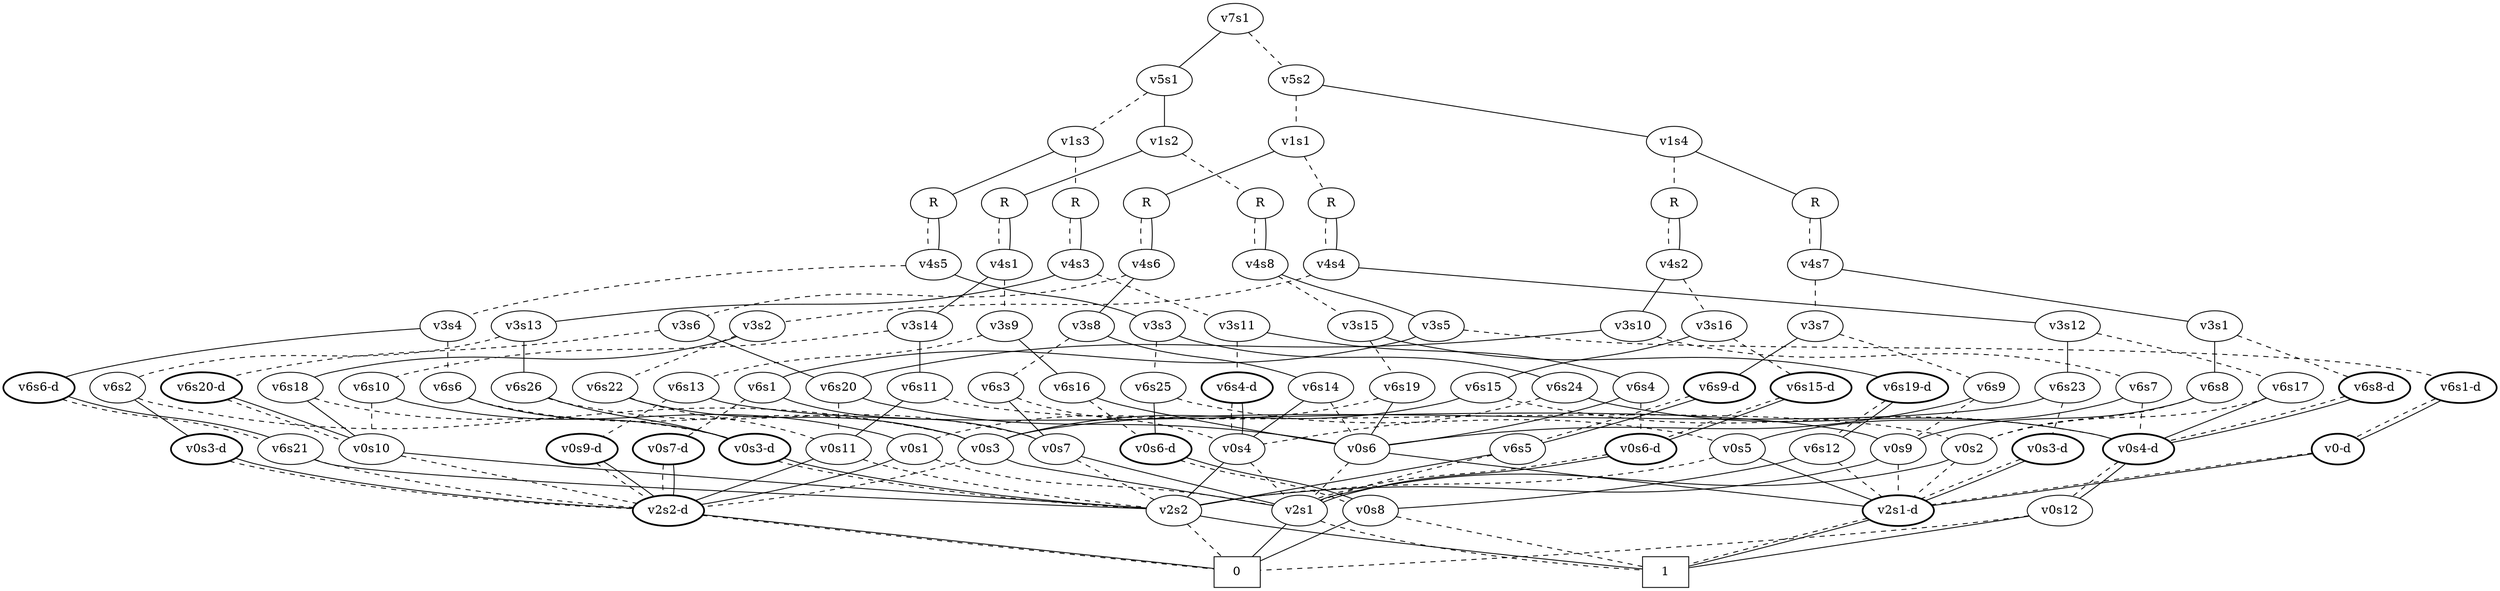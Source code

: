 graph BDD_Tree {
	 node1 [label="v7s1"];
	 node2 [label="v5s1"];
	 node1 -- node2 [style=solid];
	 node513 [label="v5s2"];
	 node1 -- node513 [style=dashed];
	 node3 [label="v1s2"];
	 node2 -- node3 [style=solid];
	 node258 [label="v1s3"];
	 node2 -- node258 [style=dashed];
	 node4 [label="R"];
	 node3 -- node4 [style=solid];
	 node131 [label="R"];
	 node3 -- node131 [style=dashed];
	 node68 [label="v4s1"];
	 node4 -- node68 [style=dashed];
	 node4 -- node68 [style=solid];
	 node69 [label="v3s14"];
	 node68 -- node69 [style=solid];
	 node100 [label="v3s9"];
	 node68 -- node100 [style=dashed];
	 node70 [label="v6s11"];
	 node69 -- node70 [style=solid];
	 node85 [label="v6s10"];
	 node69 -- node85 [style=dashed];
	 node1017 [label="v0s11"];
	 node70 -- node1017 [style=solid];
	 node986 [label="v0s2"];
	 node70 -- node986 [style=dashed];
	 node1018 [label="v2s2-d",style=bold];
	 node1017 -- node1018 [style=solid];
	 node1021 [label="v2s2"];
	 node1017 -- node1021 [style=dashed];
	 node1023 [label="0",shape=box];
	 node1018 -- node1023 [style=dashed];
	 node1018 -- node1023 [style=solid];
	 node1022 [label="1",shape=box];
	 node1021 -- node1022 [style=solid];
	 node1023 [label="0",shape=box];
	 node1021 -- node1023 [style=dashed];
	 node1011 [label="v2s1"];
	 node986 -- node1011 [style=solid];
	 node990 [label="v2s1-d",style=bold];
	 node986 -- node990 [style=dashed];
	 node1023 [label="0",shape=box];
	 node1011 -- node1023 [style=solid];
	 node1022 [label="1",shape=box];
	 node1011 -- node1022 [style=dashed];
	 node1022 [label="1",shape=box];
	 node990 -- node1022 [style=dashed];
	 node990 -- node1022 [style=solid];
	 node251 [label="v0s1"];
	 node85 -- node251 [style=solid];
	 node995 [label="v0s10"];
	 node85 -- node995 [style=dashed];
	 node1018 [label="v2s2-d",style=bold];
	 node251 -- node1018 [style=solid];
	 node1011 [label="v2s1"];
	 node251 -- node1011 [style=dashed];
	 node1021 [label="v2s2"];
	 node995 -- node1021 [style=solid];
	 node1018 [label="v2s2-d",style=bold];
	 node995 -- node1018 [style=dashed];
	 node101 [label="v6s16"];
	 node100 -- node101 [style=solid];
	 node116 [label="v6s13"];
	 node100 -- node116 [style=dashed];
	 node868 [label="v0s6"];
	 node101 -- node868 [style=solid];
	 node341 [label="v0s6-d",style=bold];
	 node101 -- node341 [style=dashed];
	 node990 [label="v2s1-d",style=bold];
	 node868 -- node990 [style=solid];
	 node1011 [label="v2s1"];
	 node868 -- node1011 [style=dashed];
	 node345 [label="v0s8"];
	 node341 -- node345 [style=dashed];
	 node341 -- node345 [style=solid];
	 node1023 [label="0",shape=box];
	 node345 -- node1023 [style=solid];
	 node1022 [label="1",shape=box];
	 node345 -- node1022 [style=dashed];
	 node635 [label="v0s9"];
	 node116 -- node635 [style=solid];
	 node124 [label="v0s9-d",style=bold];
	 node116 -- node124 [style=dashed];
	 node1021 [label="v2s2"];
	 node635 -- node1021 [style=solid];
	 node990 [label="v2s1-d",style=bold];
	 node635 -- node990 [style=dashed];
	 node1018 [label="v2s2-d",style=bold];
	 node124 -- node1018 [style=dashed];
	 node124 -- node1018 [style=solid];
	 node195 [label="v4s8"];
	 node131 -- node195 [style=dashed];
	 node131 -- node195 [style=solid];
	 node196 [label="v3s5"];
	 node195 -- node196 [style=solid];
	 node227 [label="v3s15"];
	 node195 -- node227 [style=dashed];
	 node197 [label="v6s1"];
	 node196 -- node197 [style=solid];
	 node212 [label="v6s1-d",style=bold];
	 node196 -- node212 [style=dashed];
	 node852 [label="v0s7"];
	 node197 -- node852 [style=solid];
	 node205 [label="v0s7-d",style=bold];
	 node197 -- node205 [style=dashed];
	 node1011 [label="v2s1"];
	 node852 -- node1011 [style=solid];
	 node1021 [label="v2s2"];
	 node852 -- node1021 [style=dashed];
	 node1018 [label="v2s2-d",style=bold];
	 node205 -- node1018 [style=dashed];
	 node205 -- node1018 [style=solid];
	 node220 [label="v0-d",style=bold];
	 node212 -- node220 [style=dashed];
	 node212 -- node220 [style=solid];
	 node990 [label="v2s1-d",style=bold];
	 node220 -- node990 [style=dashed];
	 node220 -- node990 [style=solid];
	 node228 [label="v6s19-d",style=bold];
	 node227 -- node228 [style=solid];
	 node243 [label="v6s19"];
	 node227 -- node243 [style=dashed];
	 node236 [label="v6s12"];
	 node228 -- node236 [style=dashed];
	 node228 -- node236 [style=solid];
	 node345 [label="v0s8"];
	 node236 -- node345 [style=solid];
	 node990 [label="v2s1-d",style=bold];
	 node236 -- node990 [style=dashed];
	 node868 [label="v0s6"];
	 node243 -- node868 [style=solid];
	 node251 [label="v0s1"];
	 node243 -- node251 [style=dashed];
	 node259 [label="R"];
	 node258 -- node259 [style=solid];
	 node386 [label="R"];
	 node258 -- node386 [style=dashed];
	 node323 [label="v4s5"];
	 node259 -- node323 [style=dashed];
	 node259 -- node323 [style=solid];
	 node324 [label="v3s3"];
	 node323 -- node324 [style=solid];
	 node355 [label="v3s4"];
	 node323 -- node355 [style=dashed];
	 node325 [label="v6s24"];
	 node324 -- node325 [style=solid];
	 node340 [label="v6s25"];
	 node324 -- node340 [style=dashed];
	 node979 [label="v0s4-d",style=bold];
	 node325 -- node979 [style=solid];
	 node859 [label="v0s4"];
	 node325 -- node859 [style=dashed];
	 node983 [label="v0s12"];
	 node979 -- node983 [style=dashed];
	 node979 -- node983 [style=solid];
	 node1022 [label="1",shape=box];
	 node983 -- node1022 [style=solid];
	 node1023 [label="0",shape=box];
	 node983 -- node1023 [style=dashed];
	 node1021 [label="v2s2"];
	 node859 -- node1021 [style=solid];
	 node1011 [label="v2s1"];
	 node859 -- node1011 [style=dashed];
	 node341 [label="v0s6-d",style=bold];
	 node340 -- node341 [style=solid];
	 node724 [label="v0s5"];
	 node340 -- node724 [style=dashed];
	 node990 [label="v2s1-d",style=bold];
	 node724 -- node990 [style=solid];
	 node1021 [label="v2s2"];
	 node724 -- node1021 [style=dashed];
	 node356 [label="v6s6-d",style=bold];
	 node355 -- node356 [style=solid];
	 node371 [label="v6s6"];
	 node355 -- node371 [style=dashed];
	 node364 [label="v6s21"];
	 node356 -- node364 [style=dashed];
	 node356 -- node364 [style=solid];
	 node1021 [label="v2s2"];
	 node364 -- node1021 [style=solid];
	 node1018 [label="v2s2-d",style=bold];
	 node364 -- node1018 [style=dashed];
	 node1002 [label="v0s3-d",style=bold];
	 node371 -- node1002 [style=solid];
	 node1010 [label="v0s3"];
	 node371 -- node1010 [style=dashed];
	 node1021 [label="v2s2"];
	 node1002 -- node1021 [style=dashed];
	 node1002 -- node1021 [style=solid];
	 node1011 [label="v2s1"];
	 node1010 -- node1011 [style=solid];
	 node1018 [label="v2s2-d",style=bold];
	 node1010 -- node1018 [style=dashed];
	 node450 [label="v4s3"];
	 node386 -- node450 [style=dashed];
	 node386 -- node450 [style=solid];
	 node451 [label="v3s13"];
	 node450 -- node451 [style=solid];
	 node482 [label="v3s11"];
	 node450 -- node482 [style=dashed];
	 node452 [label="v6s26"];
	 node451 -- node452 [style=solid];
	 node467 [label="v6s2"];
	 node451 -- node467 [style=dashed];
	 node1002 [label="v0s3-d",style=bold];
	 node452 -- node1002 [style=solid];
	 node852 [label="v0s7"];
	 node452 -- node852 [style=dashed];
	 node468 [label="v0s3-d",style=bold];
	 node467 -- node468 [style=solid];
	 node1010 [label="v0s3"];
	 node467 -- node1010 [style=dashed];
	 node1018 [label="v2s2-d",style=bold];
	 node468 -- node1018 [style=dashed];
	 node468 -- node1018 [style=solid];
	 node483 [label="v6s4"];
	 node482 -- node483 [style=solid];
	 node498 [label="v6s4-d",style=bold];
	 node482 -- node498 [style=dashed];
	 node868 [label="v0s6"];
	 node483 -- node868 [style=solid];
	 node762 [label="v0s6-d",style=bold];
	 node483 -- node762 [style=dashed];
	 node1011 [label="v2s1"];
	 node762 -- node1011 [style=dashed];
	 node762 -- node1011 [style=solid];
	 node859 [label="v0s4"];
	 node498 -- node859 [style=dashed];
	 node498 -- node859 [style=solid];
	 node514 [label="v1s4"];
	 node513 -- node514 [style=solid];
	 node769 [label="v1s1"];
	 node513 -- node769 [style=dashed];
	 node515 [label="R"];
	 node514 -- node515 [style=solid];
	 node642 [label="R"];
	 node514 -- node642 [style=dashed];
	 node579 [label="v4s7"];
	 node515 -- node579 [style=dashed];
	 node515 -- node579 [style=solid];
	 node580 [label="v3s1"];
	 node579 -- node580 [style=solid];
	 node611 [label="v3s7"];
	 node579 -- node611 [style=dashed];
	 node581 [label="v6s8"];
	 node580 -- node581 [style=solid];
	 node596 [label="v6s8-d",style=bold];
	 node580 -- node596 [style=dashed];
	 node635 [label="v0s9"];
	 node581 -- node635 [style=solid];
	 node986 [label="v0s2"];
	 node581 -- node986 [style=dashed];
	 node979 [label="v0s4-d",style=bold];
	 node596 -- node979 [style=dashed];
	 node596 -- node979 [style=solid];
	 node612 [label="v6s9-d",style=bold];
	 node611 -- node612 [style=solid];
	 node627 [label="v6s9"];
	 node611 -- node627 [style=dashed];
	 node620 [label="v6s5"];
	 node612 -- node620 [style=dashed];
	 node612 -- node620 [style=solid];
	 node1021 [label="v2s2"];
	 node620 -- node1021 [style=solid];
	 node1011 [label="v2s1"];
	 node620 -- node1011 [style=dashed];
	 node868 [label="v0s6"];
	 node627 -- node868 [style=solid];
	 node635 [label="v0s9"];
	 node627 -- node635 [style=dashed];
	 node706 [label="v4s2"];
	 node642 -- node706 [style=dashed];
	 node642 -- node706 [style=solid];
	 node707 [label="v3s10"];
	 node706 -- node707 [style=solid];
	 node738 [label="v3s16"];
	 node706 -- node738 [style=dashed];
	 node867 [label="v6s20"];
	 node707 -- node867 [style=solid];
	 node723 [label="v6s7"];
	 node707 -- node723 [style=dashed];
	 node868 [label="v0s6"];
	 node867 -- node868 [style=solid];
	 node1017 [label="v0s11"];
	 node867 -- node1017 [style=dashed];
	 node724 [label="v0s5"];
	 node723 -- node724 [style=solid];
	 node979 [label="v0s4-d",style=bold];
	 node723 -- node979 [style=dashed];
	 node739 [label="v6s15"];
	 node738 -- node739 [style=solid];
	 node754 [label="v6s15-d",style=bold];
	 node738 -- node754 [style=dashed];
	 node1010 [label="v0s3"];
	 node739 -- node1010 [style=solid];
	 node979 [label="v0s4-d",style=bold];
	 node739 -- node979 [style=dashed];
	 node762 [label="v0s6-d",style=bold];
	 node754 -- node762 [style=dashed];
	 node754 -- node762 [style=solid];
	 node770 [label="R"];
	 node769 -- node770 [style=solid];
	 node897 [label="R"];
	 node769 -- node897 [style=dashed];
	 node834 [label="v4s6"];
	 node770 -- node834 [style=dashed];
	 node770 -- node834 [style=solid];
	 node835 [label="v3s8"];
	 node834 -- node835 [style=solid];
	 node866 [label="v3s6"];
	 node834 -- node866 [style=dashed];
	 node836 [label="v6s14"];
	 node835 -- node836 [style=solid];
	 node851 [label="v6s3"];
	 node835 -- node851 [style=dashed];
	 node859 [label="v0s4"];
	 node836 -- node859 [style=solid];
	 node868 [label="v0s6"];
	 node836 -- node868 [style=dashed];
	 node852 [label="v0s7"];
	 node851 -- node852 [style=solid];
	 node859 [label="v0s4"];
	 node851 -- node859 [style=dashed];
	 node867 [label="v6s20"];
	 node866 -- node867 [style=solid];
	 node882 [label="v6s20-d",style=bold];
	 node866 -- node882 [style=dashed];
	 node995 [label="v0s10"];
	 node882 -- node995 [style=dashed];
	 node882 -- node995 [style=solid];
	 node961 [label="v4s4"];
	 node897 -- node961 [style=dashed];
	 node897 -- node961 [style=solid];
	 node962 [label="v3s12"];
	 node961 -- node962 [style=solid];
	 node993 [label="v3s2"];
	 node961 -- node993 [style=dashed];
	 node963 [label="v6s23"];
	 node962 -- node963 [style=solid];
	 node978 [label="v6s17"];
	 node962 -- node978 [style=dashed];
	 node1010 [label="v0s3"];
	 node963 -- node1010 [style=solid];
	 node971 [label="v0s3-d",style=bold];
	 node963 -- node971 [style=dashed];
	 node990 [label="v2s1-d",style=bold];
	 node971 -- node990 [style=dashed];
	 node971 -- node990 [style=solid];
	 node979 [label="v0s4-d",style=bold];
	 node978 -- node979 [style=solid];
	 node986 [label="v0s2"];
	 node978 -- node986 [style=dashed];
	 node994 [label="v6s18"];
	 node993 -- node994 [style=solid];
	 node1009 [label="v6s22"];
	 node993 -- node1009 [style=dashed];
	 node995 [label="v0s10"];
	 node994 -- node995 [style=solid];
	 node1002 [label="v0s3-d",style=bold];
	 node994 -- node1002 [style=dashed];
	 node1010 [label="v0s3"];
	 node1009 -- node1010 [style=solid];
	 node1017 [label="v0s11"];
	 node1009 -- node1017 [style=dashed];
}
